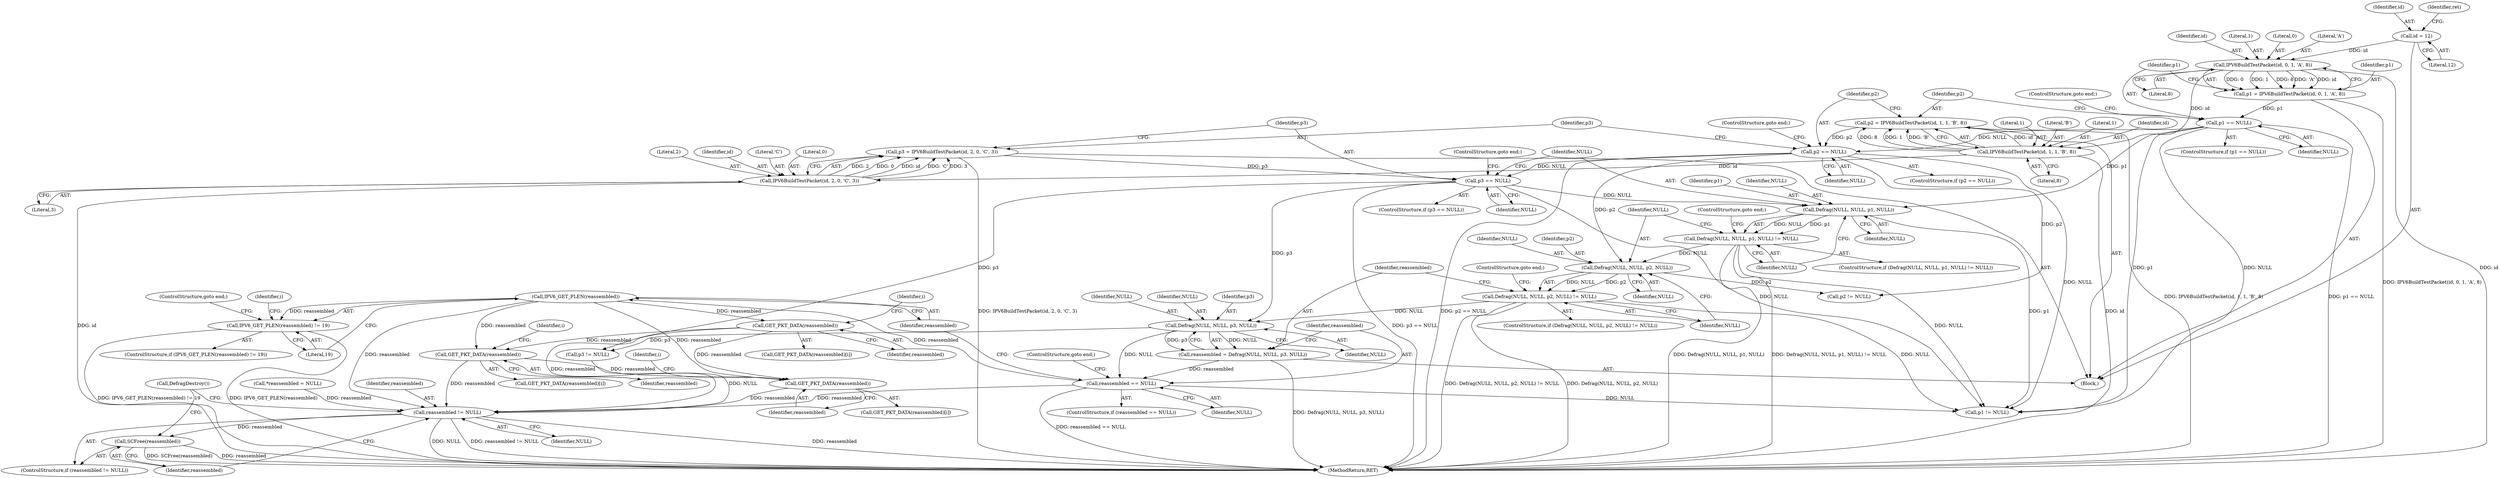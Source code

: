 digraph "1_suricata_4a04f814b15762eb446a5ead4d69d021512df6f8_15@pointer" {
"1000203" [label="(Call,IPV6_GET_PLEN(reassembled))"];
"1000197" [label="(Call,reassembled == NULL)"];
"1000189" [label="(Call,reassembled = Defrag(NULL, NULL, p3, NULL))"];
"1000191" [label="(Call,Defrag(NULL, NULL, p3, NULL))"];
"1000181" [label="(Call,Defrag(NULL, NULL, p2, NULL) != NULL)"];
"1000182" [label="(Call,Defrag(NULL, NULL, p2, NULL))"];
"1000172" [label="(Call,Defrag(NULL, NULL, p1, NULL) != NULL)"];
"1000173" [label="(Call,Defrag(NULL, NULL, p1, NULL))"];
"1000167" [label="(Call,p3 == NULL)"];
"1000158" [label="(Call,p3 = IPV6BuildTestPacket(id, 2, 0, 'C', 3))"];
"1000160" [label="(Call,IPV6BuildTestPacket(id, 2, 0, 'C', 3))"];
"1000147" [label="(Call,IPV6BuildTestPacket(id, 1, 1, 'B', 8))"];
"1000134" [label="(Call,IPV6BuildTestPacket(id, 0, 1, 'A', 8))"];
"1000123" [label="(Call,id = 12)"];
"1000154" [label="(Call,p2 == NULL)"];
"1000145" [label="(Call,p2 = IPV6BuildTestPacket(id, 1, 1, 'B', 8))"];
"1000141" [label="(Call,p1 == NULL)"];
"1000132" [label="(Call,p1 = IPV6BuildTestPacket(id, 0, 1, 'A', 8))"];
"1000202" [label="(Call,IPV6_GET_PLEN(reassembled) != 19)"];
"1000222" [label="(Call,GET_PKT_DATA(reassembled))"];
"1000242" [label="(Call,GET_PKT_DATA(reassembled))"];
"1000262" [label="(Call,GET_PKT_DATA(reassembled))"];
"1000290" [label="(Call,reassembled != NULL)"];
"1000293" [label="(Call,SCFree(reassembled))"];
"1000292" [label="(Identifier,NULL)"];
"1000182" [label="(Call,Defrag(NULL, NULL, p2, NULL))"];
"1000242" [label="(Call,GET_PKT_DATA(reassembled))"];
"1000243" [label="(Identifier,reassembled)"];
"1000151" [label="(Literal,'B')"];
"1000186" [label="(Identifier,NULL)"];
"1000137" [label="(Literal,1)"];
"1000141" [label="(Call,p1 == NULL)"];
"1000156" [label="(Identifier,NULL)"];
"1000290" [label="(Call,reassembled != NULL)"];
"1000146" [label="(Identifier,p2)"];
"1000124" [label="(Identifier,id)"];
"1000178" [label="(Identifier,NULL)"];
"1000162" [label="(Literal,2)"];
"1000241" [label="(Call,GET_PKT_DATA(reassembled)[i])"];
"1000195" [label="(Identifier,NULL)"];
"1000154" [label="(Call,p2 == NULL)"];
"1000179" [label="(ControlStructure,goto end;)"];
"1000176" [label="(Identifier,p1)"];
"1000170" [label="(ControlStructure,goto end;)"];
"1000132" [label="(Call,p1 = IPV6BuildTestPacket(id, 0, 1, 'A', 8))"];
"1000145" [label="(Call,p2 = IPV6BuildTestPacket(id, 1, 1, 'B', 8))"];
"1000209" [label="(Identifier,i)"];
"1000123" [label="(Call,id = 12)"];
"1000144" [label="(ControlStructure,goto end;)"];
"1000177" [label="(Identifier,NULL)"];
"1000143" [label="(Identifier,NULL)"];
"1000291" [label="(Identifier,reassembled)"];
"1000167" [label="(Call,p3 == NULL)"];
"1000205" [label="(Literal,19)"];
"1000206" [label="(ControlStructure,goto end;)"];
"1000171" [label="(ControlStructure,if (Defrag(NULL, NULL, p1, NULL) != NULL))"];
"1000189" [label="(Call,reassembled = Defrag(NULL, NULL, p3, NULL))"];
"1000161" [label="(Identifier,id)"];
"1000142" [label="(Identifier,p1)"];
"1000164" [label="(Literal,'C')"];
"1000119" [label="(Call,*reassembled = NULL)"];
"1000136" [label="(Literal,0)"];
"1000160" [label="(Call,IPV6BuildTestPacket(id, 2, 0, 'C', 3))"];
"1000169" [label="(Identifier,NULL)"];
"1000200" [label="(ControlStructure,goto end;)"];
"1000264" [label="(Identifier,i)"];
"1000168" [label="(Identifier,p3)"];
"1000149" [label="(Literal,1)"];
"1000244" [label="(Identifier,i)"];
"1000272" [label="(Call,p1 != NULL)"];
"1000263" [label="(Identifier,reassembled)"];
"1000192" [label="(Identifier,NULL)"];
"1000175" [label="(Identifier,NULL)"];
"1000224" [label="(Identifier,i)"];
"1000294" [label="(Identifier,reassembled)"];
"1000222" [label="(Call,GET_PKT_DATA(reassembled))"];
"1000155" [label="(Identifier,p2)"];
"1000157" [label="(ControlStructure,goto end;)"];
"1000204" [label="(Identifier,reassembled)"];
"1000190" [label="(Identifier,reassembled)"];
"1000148" [label="(Identifier,id)"];
"1000147" [label="(Call,IPV6BuildTestPacket(id, 1, 1, 'B', 8))"];
"1000289" [label="(ControlStructure,if (reassembled != NULL))"];
"1000183" [label="(Identifier,NULL)"];
"1000153" [label="(ControlStructure,if (p2 == NULL))"];
"1000133" [label="(Identifier,p1)"];
"1000134" [label="(Call,IPV6BuildTestPacket(id, 0, 1, 'A', 8))"];
"1000174" [label="(Identifier,NULL)"];
"1000152" [label="(Literal,8)"];
"1000105" [label="(Block,)"];
"1000150" [label="(Literal,1)"];
"1000158" [label="(Call,p3 = IPV6BuildTestPacket(id, 2, 0, 'C', 3))"];
"1000262" [label="(Call,GET_PKT_DATA(reassembled))"];
"1000278" [label="(Call,p2 != NULL)"];
"1000197" [label="(Call,reassembled == NULL)"];
"1000166" [label="(ControlStructure,if (p3 == NULL))"];
"1000139" [label="(Literal,8)"];
"1000188" [label="(ControlStructure,goto end;)"];
"1000198" [label="(Identifier,reassembled)"];
"1000196" [label="(ControlStructure,if (reassembled == NULL))"];
"1000221" [label="(Call,GET_PKT_DATA(reassembled)[i])"];
"1000191" [label="(Call,Defrag(NULL, NULL, p3, NULL))"];
"1000223" [label="(Identifier,reassembled)"];
"1000194" [label="(Identifier,p3)"];
"1000180" [label="(ControlStructure,if (Defrag(NULL, NULL, p2, NULL) != NULL))"];
"1000284" [label="(Call,p3 != NULL)"];
"1000295" [label="(Call,DefragDestroy())"];
"1000140" [label="(ControlStructure,if (p1 == NULL))"];
"1000165" [label="(Literal,3)"];
"1000184" [label="(Identifier,NULL)"];
"1000138" [label="(Literal,'A')"];
"1000135" [label="(Identifier,id)"];
"1000203" [label="(Call,IPV6_GET_PLEN(reassembled))"];
"1000298" [label="(MethodReturn,RET)"];
"1000129" [label="(Identifier,ret)"];
"1000159" [label="(Identifier,p3)"];
"1000187" [label="(Identifier,NULL)"];
"1000125" [label="(Literal,12)"];
"1000293" [label="(Call,SCFree(reassembled))"];
"1000163" [label="(Literal,0)"];
"1000202" [label="(Call,IPV6_GET_PLEN(reassembled) != 19)"];
"1000201" [label="(ControlStructure,if (IPV6_GET_PLEN(reassembled) != 19))"];
"1000261" [label="(Call,GET_PKT_DATA(reassembled)[i])"];
"1000173" [label="(Call,Defrag(NULL, NULL, p1, NULL))"];
"1000172" [label="(Call,Defrag(NULL, NULL, p1, NULL) != NULL)"];
"1000185" [label="(Identifier,p2)"];
"1000199" [label="(Identifier,NULL)"];
"1000193" [label="(Identifier,NULL)"];
"1000181" [label="(Call,Defrag(NULL, NULL, p2, NULL) != NULL)"];
"1000203" -> "1000202"  [label="AST: "];
"1000203" -> "1000204"  [label="CFG: "];
"1000204" -> "1000203"  [label="AST: "];
"1000205" -> "1000203"  [label="CFG: "];
"1000203" -> "1000202"  [label="DDG: reassembled"];
"1000197" -> "1000203"  [label="DDG: reassembled"];
"1000203" -> "1000222"  [label="DDG: reassembled"];
"1000203" -> "1000242"  [label="DDG: reassembled"];
"1000203" -> "1000262"  [label="DDG: reassembled"];
"1000203" -> "1000290"  [label="DDG: reassembled"];
"1000197" -> "1000196"  [label="AST: "];
"1000197" -> "1000199"  [label="CFG: "];
"1000198" -> "1000197"  [label="AST: "];
"1000199" -> "1000197"  [label="AST: "];
"1000200" -> "1000197"  [label="CFG: "];
"1000204" -> "1000197"  [label="CFG: "];
"1000197" -> "1000298"  [label="DDG: reassembled == NULL"];
"1000189" -> "1000197"  [label="DDG: reassembled"];
"1000191" -> "1000197"  [label="DDG: NULL"];
"1000197" -> "1000272"  [label="DDG: NULL"];
"1000197" -> "1000290"  [label="DDG: reassembled"];
"1000189" -> "1000105"  [label="AST: "];
"1000189" -> "1000191"  [label="CFG: "];
"1000190" -> "1000189"  [label="AST: "];
"1000191" -> "1000189"  [label="AST: "];
"1000198" -> "1000189"  [label="CFG: "];
"1000189" -> "1000298"  [label="DDG: Defrag(NULL, NULL, p3, NULL)"];
"1000191" -> "1000189"  [label="DDG: NULL"];
"1000191" -> "1000189"  [label="DDG: p3"];
"1000191" -> "1000195"  [label="CFG: "];
"1000192" -> "1000191"  [label="AST: "];
"1000193" -> "1000191"  [label="AST: "];
"1000194" -> "1000191"  [label="AST: "];
"1000195" -> "1000191"  [label="AST: "];
"1000181" -> "1000191"  [label="DDG: NULL"];
"1000167" -> "1000191"  [label="DDG: p3"];
"1000191" -> "1000284"  [label="DDG: p3"];
"1000181" -> "1000180"  [label="AST: "];
"1000181" -> "1000187"  [label="CFG: "];
"1000182" -> "1000181"  [label="AST: "];
"1000187" -> "1000181"  [label="AST: "];
"1000188" -> "1000181"  [label="CFG: "];
"1000190" -> "1000181"  [label="CFG: "];
"1000181" -> "1000298"  [label="DDG: Defrag(NULL, NULL, p2, NULL) != NULL"];
"1000181" -> "1000298"  [label="DDG: Defrag(NULL, NULL, p2, NULL)"];
"1000182" -> "1000181"  [label="DDG: NULL"];
"1000182" -> "1000181"  [label="DDG: p2"];
"1000181" -> "1000272"  [label="DDG: NULL"];
"1000182" -> "1000186"  [label="CFG: "];
"1000183" -> "1000182"  [label="AST: "];
"1000184" -> "1000182"  [label="AST: "];
"1000185" -> "1000182"  [label="AST: "];
"1000186" -> "1000182"  [label="AST: "];
"1000187" -> "1000182"  [label="CFG: "];
"1000172" -> "1000182"  [label="DDG: NULL"];
"1000154" -> "1000182"  [label="DDG: p2"];
"1000182" -> "1000278"  [label="DDG: p2"];
"1000172" -> "1000171"  [label="AST: "];
"1000172" -> "1000178"  [label="CFG: "];
"1000173" -> "1000172"  [label="AST: "];
"1000178" -> "1000172"  [label="AST: "];
"1000179" -> "1000172"  [label="CFG: "];
"1000183" -> "1000172"  [label="CFG: "];
"1000172" -> "1000298"  [label="DDG: Defrag(NULL, NULL, p1, NULL) != NULL"];
"1000172" -> "1000298"  [label="DDG: Defrag(NULL, NULL, p1, NULL)"];
"1000173" -> "1000172"  [label="DDG: NULL"];
"1000173" -> "1000172"  [label="DDG: p1"];
"1000172" -> "1000272"  [label="DDG: NULL"];
"1000173" -> "1000177"  [label="CFG: "];
"1000174" -> "1000173"  [label="AST: "];
"1000175" -> "1000173"  [label="AST: "];
"1000176" -> "1000173"  [label="AST: "];
"1000177" -> "1000173"  [label="AST: "];
"1000178" -> "1000173"  [label="CFG: "];
"1000167" -> "1000173"  [label="DDG: NULL"];
"1000141" -> "1000173"  [label="DDG: p1"];
"1000173" -> "1000272"  [label="DDG: p1"];
"1000167" -> "1000166"  [label="AST: "];
"1000167" -> "1000169"  [label="CFG: "];
"1000168" -> "1000167"  [label="AST: "];
"1000169" -> "1000167"  [label="AST: "];
"1000170" -> "1000167"  [label="CFG: "];
"1000174" -> "1000167"  [label="CFG: "];
"1000167" -> "1000298"  [label="DDG: p3 == NULL"];
"1000158" -> "1000167"  [label="DDG: p3"];
"1000154" -> "1000167"  [label="DDG: NULL"];
"1000167" -> "1000272"  [label="DDG: NULL"];
"1000167" -> "1000284"  [label="DDG: p3"];
"1000158" -> "1000105"  [label="AST: "];
"1000158" -> "1000160"  [label="CFG: "];
"1000159" -> "1000158"  [label="AST: "];
"1000160" -> "1000158"  [label="AST: "];
"1000168" -> "1000158"  [label="CFG: "];
"1000158" -> "1000298"  [label="DDG: IPV6BuildTestPacket(id, 2, 0, 'C', 3)"];
"1000160" -> "1000158"  [label="DDG: 2"];
"1000160" -> "1000158"  [label="DDG: 0"];
"1000160" -> "1000158"  [label="DDG: id"];
"1000160" -> "1000158"  [label="DDG: 'C'"];
"1000160" -> "1000158"  [label="DDG: 3"];
"1000160" -> "1000165"  [label="CFG: "];
"1000161" -> "1000160"  [label="AST: "];
"1000162" -> "1000160"  [label="AST: "];
"1000163" -> "1000160"  [label="AST: "];
"1000164" -> "1000160"  [label="AST: "];
"1000165" -> "1000160"  [label="AST: "];
"1000160" -> "1000298"  [label="DDG: id"];
"1000147" -> "1000160"  [label="DDG: id"];
"1000147" -> "1000145"  [label="AST: "];
"1000147" -> "1000152"  [label="CFG: "];
"1000148" -> "1000147"  [label="AST: "];
"1000149" -> "1000147"  [label="AST: "];
"1000150" -> "1000147"  [label="AST: "];
"1000151" -> "1000147"  [label="AST: "];
"1000152" -> "1000147"  [label="AST: "];
"1000145" -> "1000147"  [label="CFG: "];
"1000147" -> "1000298"  [label="DDG: id"];
"1000147" -> "1000145"  [label="DDG: id"];
"1000147" -> "1000145"  [label="DDG: 8"];
"1000147" -> "1000145"  [label="DDG: 1"];
"1000147" -> "1000145"  [label="DDG: 'B'"];
"1000134" -> "1000147"  [label="DDG: id"];
"1000134" -> "1000132"  [label="AST: "];
"1000134" -> "1000139"  [label="CFG: "];
"1000135" -> "1000134"  [label="AST: "];
"1000136" -> "1000134"  [label="AST: "];
"1000137" -> "1000134"  [label="AST: "];
"1000138" -> "1000134"  [label="AST: "];
"1000139" -> "1000134"  [label="AST: "];
"1000132" -> "1000134"  [label="CFG: "];
"1000134" -> "1000298"  [label="DDG: id"];
"1000134" -> "1000132"  [label="DDG: 0"];
"1000134" -> "1000132"  [label="DDG: 1"];
"1000134" -> "1000132"  [label="DDG: 8"];
"1000134" -> "1000132"  [label="DDG: 'A'"];
"1000134" -> "1000132"  [label="DDG: id"];
"1000123" -> "1000134"  [label="DDG: id"];
"1000123" -> "1000105"  [label="AST: "];
"1000123" -> "1000125"  [label="CFG: "];
"1000124" -> "1000123"  [label="AST: "];
"1000125" -> "1000123"  [label="AST: "];
"1000129" -> "1000123"  [label="CFG: "];
"1000154" -> "1000153"  [label="AST: "];
"1000154" -> "1000156"  [label="CFG: "];
"1000155" -> "1000154"  [label="AST: "];
"1000156" -> "1000154"  [label="AST: "];
"1000157" -> "1000154"  [label="CFG: "];
"1000159" -> "1000154"  [label="CFG: "];
"1000154" -> "1000298"  [label="DDG: p2 == NULL"];
"1000145" -> "1000154"  [label="DDG: p2"];
"1000141" -> "1000154"  [label="DDG: NULL"];
"1000154" -> "1000272"  [label="DDG: NULL"];
"1000154" -> "1000278"  [label="DDG: p2"];
"1000145" -> "1000105"  [label="AST: "];
"1000146" -> "1000145"  [label="AST: "];
"1000155" -> "1000145"  [label="CFG: "];
"1000145" -> "1000298"  [label="DDG: IPV6BuildTestPacket(id, 1, 1, 'B', 8)"];
"1000141" -> "1000140"  [label="AST: "];
"1000141" -> "1000143"  [label="CFG: "];
"1000142" -> "1000141"  [label="AST: "];
"1000143" -> "1000141"  [label="AST: "];
"1000144" -> "1000141"  [label="CFG: "];
"1000146" -> "1000141"  [label="CFG: "];
"1000141" -> "1000298"  [label="DDG: p1 == NULL"];
"1000132" -> "1000141"  [label="DDG: p1"];
"1000141" -> "1000272"  [label="DDG: p1"];
"1000141" -> "1000272"  [label="DDG: NULL"];
"1000132" -> "1000105"  [label="AST: "];
"1000133" -> "1000132"  [label="AST: "];
"1000142" -> "1000132"  [label="CFG: "];
"1000132" -> "1000298"  [label="DDG: IPV6BuildTestPacket(id, 0, 1, 'A', 8)"];
"1000202" -> "1000201"  [label="AST: "];
"1000202" -> "1000205"  [label="CFG: "];
"1000205" -> "1000202"  [label="AST: "];
"1000206" -> "1000202"  [label="CFG: "];
"1000209" -> "1000202"  [label="CFG: "];
"1000202" -> "1000298"  [label="DDG: IPV6_GET_PLEN(reassembled)"];
"1000202" -> "1000298"  [label="DDG: IPV6_GET_PLEN(reassembled) != 19"];
"1000222" -> "1000221"  [label="AST: "];
"1000222" -> "1000223"  [label="CFG: "];
"1000223" -> "1000222"  [label="AST: "];
"1000224" -> "1000222"  [label="CFG: "];
"1000222" -> "1000242"  [label="DDG: reassembled"];
"1000222" -> "1000262"  [label="DDG: reassembled"];
"1000222" -> "1000290"  [label="DDG: reassembled"];
"1000242" -> "1000241"  [label="AST: "];
"1000242" -> "1000243"  [label="CFG: "];
"1000243" -> "1000242"  [label="AST: "];
"1000244" -> "1000242"  [label="CFG: "];
"1000242" -> "1000262"  [label="DDG: reassembled"];
"1000242" -> "1000290"  [label="DDG: reassembled"];
"1000262" -> "1000261"  [label="AST: "];
"1000262" -> "1000263"  [label="CFG: "];
"1000263" -> "1000262"  [label="AST: "];
"1000264" -> "1000262"  [label="CFG: "];
"1000262" -> "1000290"  [label="DDG: reassembled"];
"1000290" -> "1000289"  [label="AST: "];
"1000290" -> "1000292"  [label="CFG: "];
"1000291" -> "1000290"  [label="AST: "];
"1000292" -> "1000290"  [label="AST: "];
"1000294" -> "1000290"  [label="CFG: "];
"1000295" -> "1000290"  [label="CFG: "];
"1000290" -> "1000298"  [label="DDG: reassembled"];
"1000290" -> "1000298"  [label="DDG: NULL"];
"1000290" -> "1000298"  [label="DDG: reassembled != NULL"];
"1000119" -> "1000290"  [label="DDG: reassembled"];
"1000284" -> "1000290"  [label="DDG: NULL"];
"1000290" -> "1000293"  [label="DDG: reassembled"];
"1000293" -> "1000289"  [label="AST: "];
"1000293" -> "1000294"  [label="CFG: "];
"1000294" -> "1000293"  [label="AST: "];
"1000295" -> "1000293"  [label="CFG: "];
"1000293" -> "1000298"  [label="DDG: reassembled"];
"1000293" -> "1000298"  [label="DDG: SCFree(reassembled)"];
}
